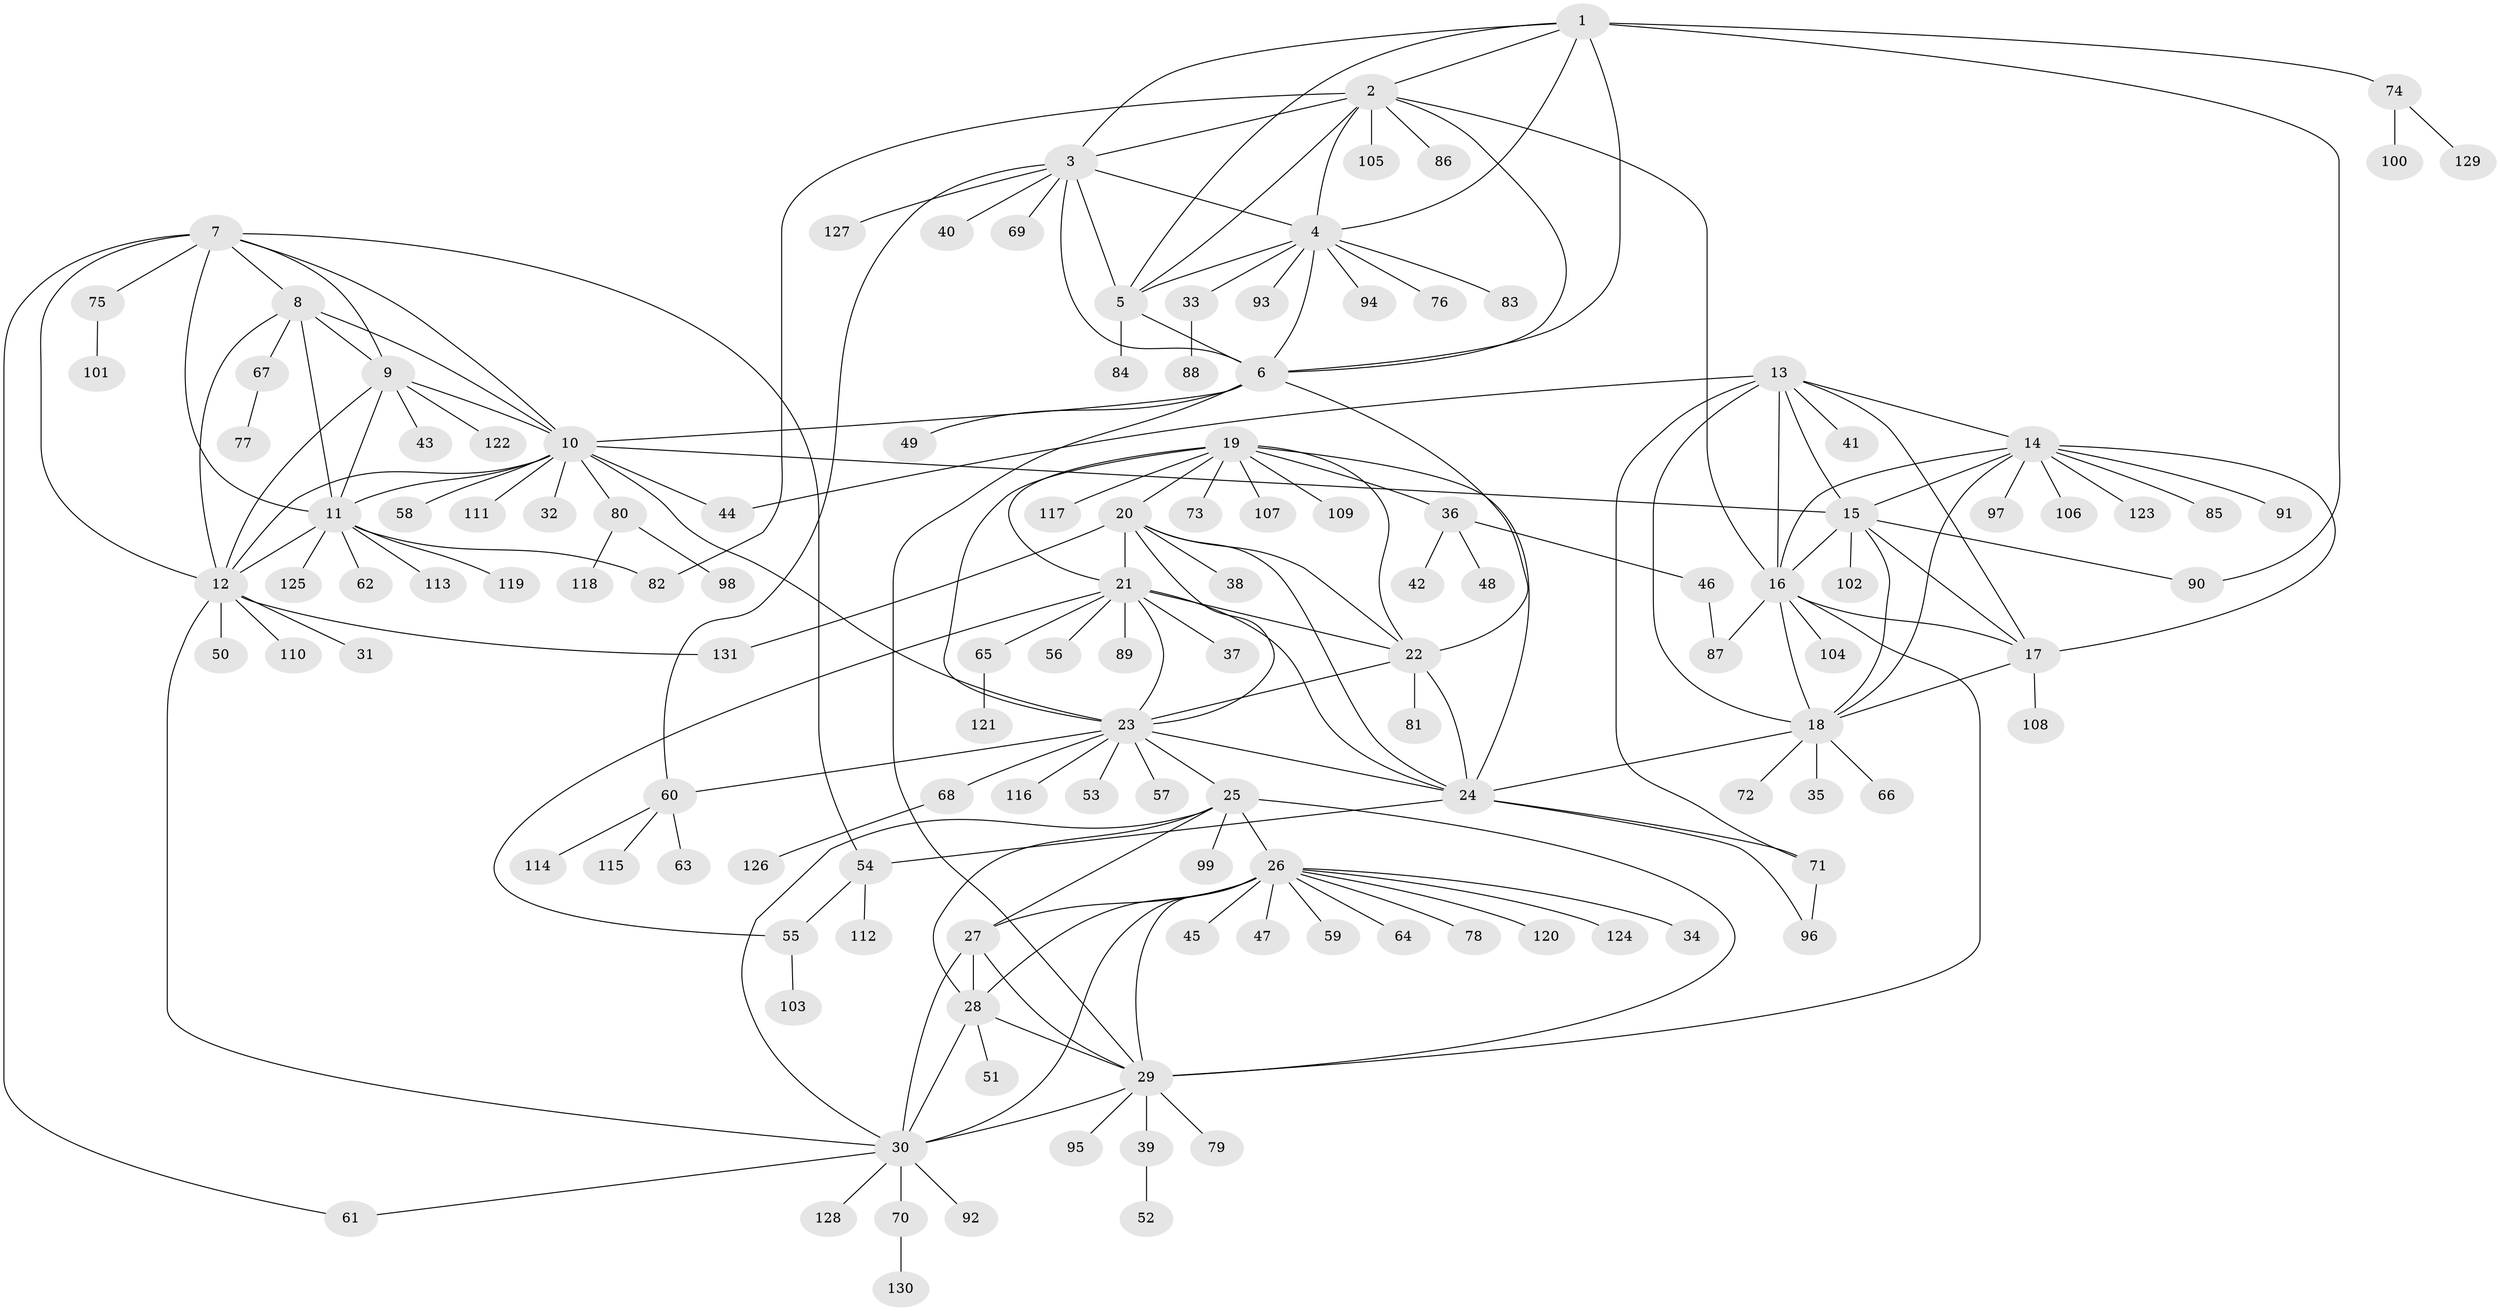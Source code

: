 // Generated by graph-tools (version 1.1) at 2025/26/03/09/25 03:26:49]
// undirected, 131 vertices, 197 edges
graph export_dot {
graph [start="1"]
  node [color=gray90,style=filled];
  1;
  2;
  3;
  4;
  5;
  6;
  7;
  8;
  9;
  10;
  11;
  12;
  13;
  14;
  15;
  16;
  17;
  18;
  19;
  20;
  21;
  22;
  23;
  24;
  25;
  26;
  27;
  28;
  29;
  30;
  31;
  32;
  33;
  34;
  35;
  36;
  37;
  38;
  39;
  40;
  41;
  42;
  43;
  44;
  45;
  46;
  47;
  48;
  49;
  50;
  51;
  52;
  53;
  54;
  55;
  56;
  57;
  58;
  59;
  60;
  61;
  62;
  63;
  64;
  65;
  66;
  67;
  68;
  69;
  70;
  71;
  72;
  73;
  74;
  75;
  76;
  77;
  78;
  79;
  80;
  81;
  82;
  83;
  84;
  85;
  86;
  87;
  88;
  89;
  90;
  91;
  92;
  93;
  94;
  95;
  96;
  97;
  98;
  99;
  100;
  101;
  102;
  103;
  104;
  105;
  106;
  107;
  108;
  109;
  110;
  111;
  112;
  113;
  114;
  115;
  116;
  117;
  118;
  119;
  120;
  121;
  122;
  123;
  124;
  125;
  126;
  127;
  128;
  129;
  130;
  131;
  1 -- 2;
  1 -- 3;
  1 -- 4;
  1 -- 5;
  1 -- 6;
  1 -- 74;
  1 -- 90;
  2 -- 3;
  2 -- 4;
  2 -- 5;
  2 -- 6;
  2 -- 16;
  2 -- 82;
  2 -- 86;
  2 -- 105;
  3 -- 4;
  3 -- 5;
  3 -- 6;
  3 -- 40;
  3 -- 60;
  3 -- 69;
  3 -- 127;
  4 -- 5;
  4 -- 6;
  4 -- 33;
  4 -- 76;
  4 -- 83;
  4 -- 93;
  4 -- 94;
  5 -- 6;
  5 -- 84;
  6 -- 10;
  6 -- 22;
  6 -- 29;
  6 -- 49;
  7 -- 8;
  7 -- 9;
  7 -- 10;
  7 -- 11;
  7 -- 12;
  7 -- 54;
  7 -- 61;
  7 -- 75;
  8 -- 9;
  8 -- 10;
  8 -- 11;
  8 -- 12;
  8 -- 67;
  9 -- 10;
  9 -- 11;
  9 -- 12;
  9 -- 43;
  9 -- 122;
  10 -- 11;
  10 -- 12;
  10 -- 15;
  10 -- 23;
  10 -- 32;
  10 -- 44;
  10 -- 58;
  10 -- 80;
  10 -- 111;
  11 -- 12;
  11 -- 62;
  11 -- 82;
  11 -- 113;
  11 -- 119;
  11 -- 125;
  12 -- 30;
  12 -- 31;
  12 -- 50;
  12 -- 110;
  12 -- 131;
  13 -- 14;
  13 -- 15;
  13 -- 16;
  13 -- 17;
  13 -- 18;
  13 -- 41;
  13 -- 44;
  13 -- 71;
  14 -- 15;
  14 -- 16;
  14 -- 17;
  14 -- 18;
  14 -- 85;
  14 -- 91;
  14 -- 97;
  14 -- 106;
  14 -- 123;
  15 -- 16;
  15 -- 17;
  15 -- 18;
  15 -- 90;
  15 -- 102;
  16 -- 17;
  16 -- 18;
  16 -- 29;
  16 -- 87;
  16 -- 104;
  17 -- 18;
  17 -- 108;
  18 -- 24;
  18 -- 35;
  18 -- 66;
  18 -- 72;
  19 -- 20;
  19 -- 21;
  19 -- 22;
  19 -- 23;
  19 -- 24;
  19 -- 36;
  19 -- 73;
  19 -- 107;
  19 -- 109;
  19 -- 117;
  20 -- 21;
  20 -- 22;
  20 -- 23;
  20 -- 24;
  20 -- 38;
  20 -- 131;
  21 -- 22;
  21 -- 23;
  21 -- 24;
  21 -- 37;
  21 -- 55;
  21 -- 56;
  21 -- 65;
  21 -- 89;
  22 -- 23;
  22 -- 24;
  22 -- 81;
  23 -- 24;
  23 -- 25;
  23 -- 53;
  23 -- 57;
  23 -- 60;
  23 -- 68;
  23 -- 116;
  24 -- 54;
  24 -- 71;
  24 -- 96;
  25 -- 26;
  25 -- 27;
  25 -- 28;
  25 -- 29;
  25 -- 30;
  25 -- 99;
  26 -- 27;
  26 -- 28;
  26 -- 29;
  26 -- 30;
  26 -- 34;
  26 -- 45;
  26 -- 47;
  26 -- 59;
  26 -- 64;
  26 -- 78;
  26 -- 120;
  26 -- 124;
  27 -- 28;
  27 -- 29;
  27 -- 30;
  28 -- 29;
  28 -- 30;
  28 -- 51;
  29 -- 30;
  29 -- 39;
  29 -- 79;
  29 -- 95;
  30 -- 61;
  30 -- 70;
  30 -- 92;
  30 -- 128;
  33 -- 88;
  36 -- 42;
  36 -- 46;
  36 -- 48;
  39 -- 52;
  46 -- 87;
  54 -- 55;
  54 -- 112;
  55 -- 103;
  60 -- 63;
  60 -- 114;
  60 -- 115;
  65 -- 121;
  67 -- 77;
  68 -- 126;
  70 -- 130;
  71 -- 96;
  74 -- 100;
  74 -- 129;
  75 -- 101;
  80 -- 98;
  80 -- 118;
}
